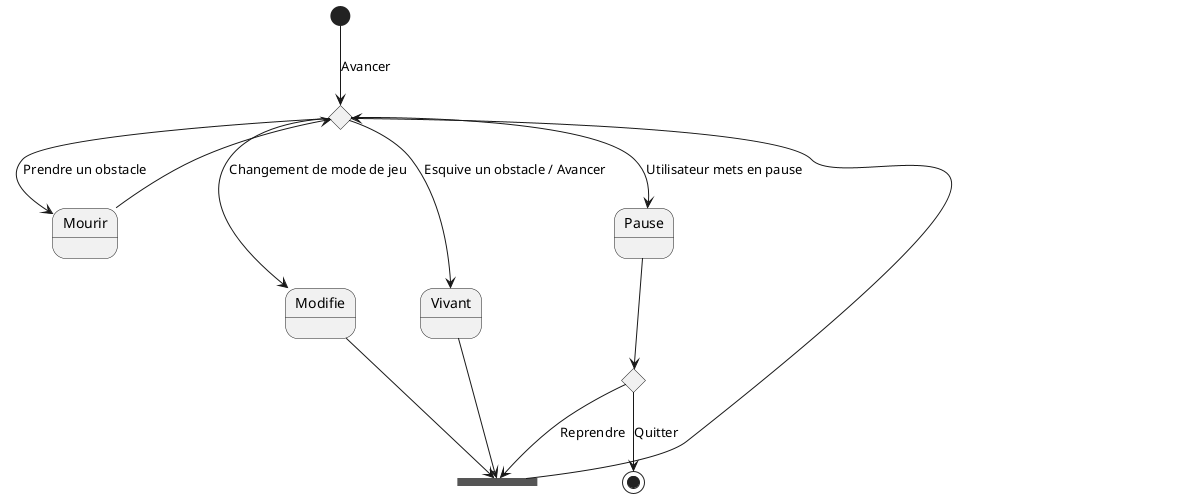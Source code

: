 @startuml

state c <<choice>>
[*] --> c : Avancer
c--> Mourir: Prendre un obstacle
Mourir --> c

c --> Vivant : Esquive un obstacle / Avancer
c --> Modifie : Changement de mode de jeu
c --> Pause : Utilisateur mets en pause

state b <<choice>>
Pause --> b

state join_state <<join>>
b --> join_state : Reprendre
b --> [*] : Quitter
Vivant--> join_state
Modifie --> join_state
join_state --> c

@enduml